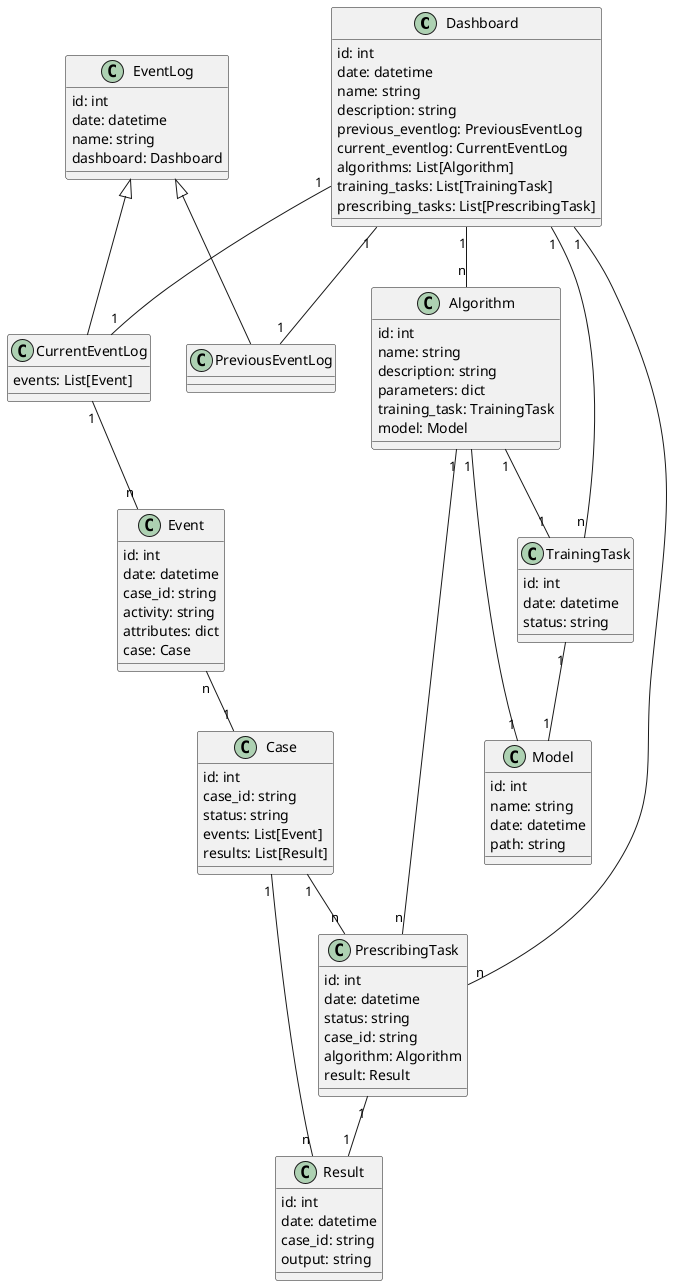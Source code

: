 @startuml backend-classes

class Dashboard {
    id: int
    date: datetime
    name: string
    description: string
    previous_eventlog: PreviousEventLog
    current_eventlog: CurrentEventLog
    algorithms: List[Algorithm]
    training_tasks: List[TrainingTask]
    prescribing_tasks: List[PrescribingTask]
}

class EventLog {
    id: int
    date: datetime
    name: string
    dashboard: Dashboard
}

class PreviousEventLog {
}

class CurrentEventLog {
    events: List[Event]
}

class Event{
    id: int
    date: datetime
    case_id: string
    activity: string
    attributes: dict
    case: Case
}

class Case{
    id: int
    case_id: string
    status: string
    events: List[Event]
    results: List[Result]
}

class Algorithm {
    id: int
    name: string
    description: string
    parameters: dict
    training_task: TrainingTask
    model: Model
}

class TrainingTask {
    id: int
    date: datetime
    status: string
}

class Model {
    id: int
    name: string
    date: datetime
    path: string
}

class PrescribingTask {
    id: int
    date: datetime
    status: string
    case_id: string
    algorithm: Algorithm
    result: Result
}

class Result {
    id: int
    date: datetime
    case_id: string
    output: string
}

EventLog <|-- PreviousEventLog
EventLog <|-- CurrentEventLog
Dashboard "1" -- "1" PreviousEventLog
Dashboard "1" -- "1" CurrentEventLog
CurrentEventLog "1" -- "n" Event
Event "n" -- "1" Case
Dashboard "1" -- "n" Algorithm
Dashboard "1" -- "n" TrainingTask
Case "1" -- "n" PrescribingTask
Dashboard "1" -- "n" PrescribingTask
Algorithm "1" -- "1" TrainingTask
TrainingTask "1" -- "1" Model
Algorithm "1" -- "1" Model
Algorithm "1" -- "n" PrescribingTask
PrescribingTask "1" -- "1" Result
Case "1" -- "n" Result

@enduml
